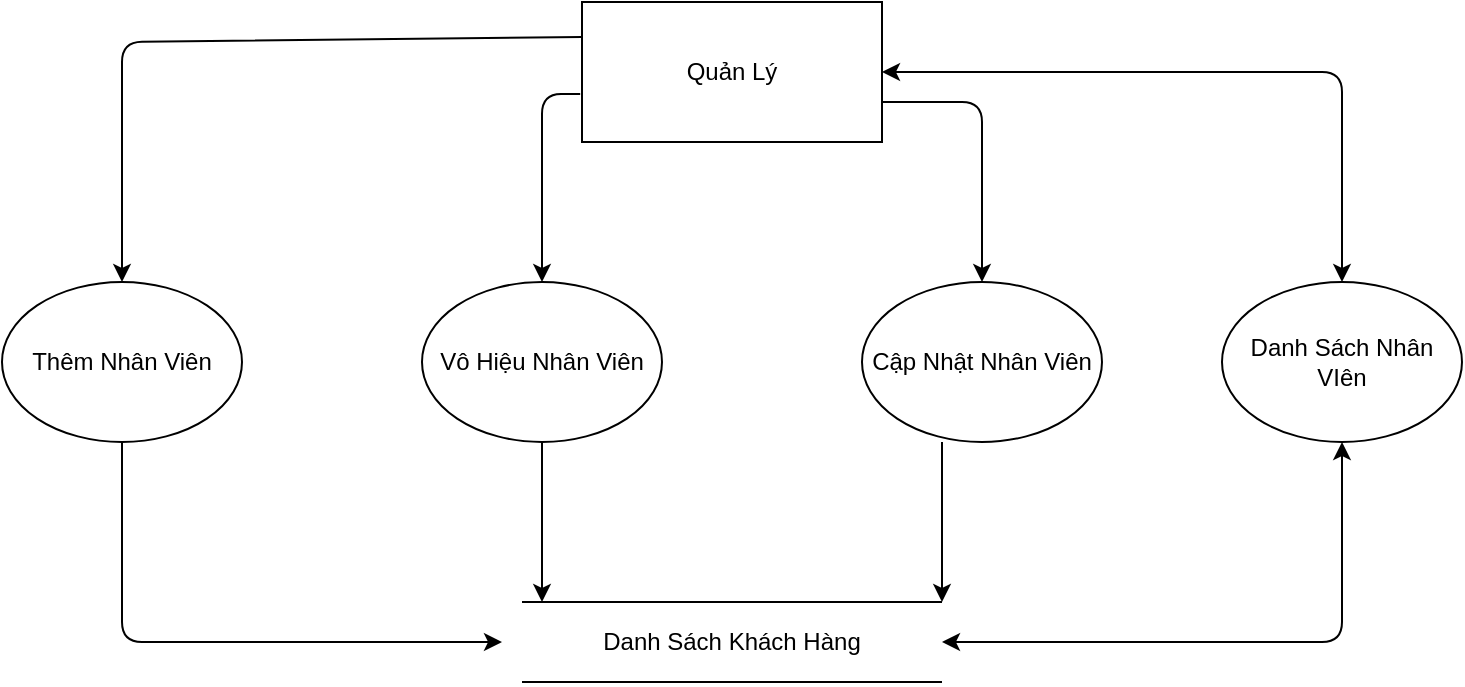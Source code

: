 <mxfile version="13.9.7" type="device"><diagram id="1jHpxjmyNy9Hb_5Lm6Ym" name="Page-1"><mxGraphModel dx="868" dy="405" grid="1" gridSize="10" guides="1" tooltips="1" connect="1" arrows="1" fold="1" page="1" pageScale="1" pageWidth="827" pageHeight="1169" math="0" shadow="0"><root><mxCell id="0"/><mxCell id="1" parent="0"/><mxCell id="mXNDSDdeblQdyTRIlrRe-1" value="Quản Lý" style="rounded=0;whiteSpace=wrap;html=1;" parent="1" vertex="1"><mxGeometry x="370" y="40" width="150" height="70" as="geometry"/></mxCell><mxCell id="mXNDSDdeblQdyTRIlrRe-2" value="Thêm Nhân Viên" style="ellipse;whiteSpace=wrap;html=1;" parent="1" vertex="1"><mxGeometry x="80" y="180" width="120" height="80" as="geometry"/></mxCell><mxCell id="mXNDSDdeblQdyTRIlrRe-3" value="Vô Hiệu Nhân Viên" style="ellipse;whiteSpace=wrap;html=1;" parent="1" vertex="1"><mxGeometry x="290" y="180" width="120" height="80" as="geometry"/></mxCell><mxCell id="mXNDSDdeblQdyTRIlrRe-4" value="Cập Nhật Nhân Viên" style="ellipse;whiteSpace=wrap;html=1;" parent="1" vertex="1"><mxGeometry x="510" y="180" width="120" height="80" as="geometry"/></mxCell><mxCell id="mXNDSDdeblQdyTRIlrRe-5" value="Danh Sách Nhân VIên" style="ellipse;whiteSpace=wrap;html=1;" parent="1" vertex="1"><mxGeometry x="690" y="180" width="120" height="80" as="geometry"/></mxCell><mxCell id="mXNDSDdeblQdyTRIlrRe-6" value="" style="endArrow=classic;html=1;entryX=0.5;entryY=0;entryDx=0;entryDy=0;exitX=0;exitY=0.25;exitDx=0;exitDy=0;" parent="1" source="mXNDSDdeblQdyTRIlrRe-1" target="mXNDSDdeblQdyTRIlrRe-2" edge="1"><mxGeometry width="50" height="50" relative="1" as="geometry"><mxPoint x="160" y="160" as="sourcePoint"/><mxPoint x="210" y="110" as="targetPoint"/><Array as="points"><mxPoint x="140" y="60"/></Array></mxGeometry></mxCell><mxCell id="mXNDSDdeblQdyTRIlrRe-8" value="" style="endArrow=none;html=1;" parent="1" edge="1"><mxGeometry width="50" height="50" relative="1" as="geometry"><mxPoint x="340" y="380" as="sourcePoint"/><mxPoint x="550" y="380" as="targetPoint"/></mxGeometry></mxCell><mxCell id="mXNDSDdeblQdyTRIlrRe-9" value="" style="endArrow=none;html=1;" parent="1" edge="1"><mxGeometry width="50" height="50" relative="1" as="geometry"><mxPoint x="340" y="340" as="sourcePoint"/><mxPoint x="550" y="340" as="targetPoint"/></mxGeometry></mxCell><mxCell id="mXNDSDdeblQdyTRIlrRe-10" value="Danh Sách Khách Hàng " style="text;html=1;strokeColor=none;fillColor=none;align=center;verticalAlign=middle;whiteSpace=wrap;rounded=0;" parent="1" vertex="1"><mxGeometry x="360" y="350" width="170" height="20" as="geometry"/></mxCell><mxCell id="mXNDSDdeblQdyTRIlrRe-11" value="" style="endArrow=classic;html=1;exitX=0.5;exitY=1;exitDx=0;exitDy=0;" parent="1" source="mXNDSDdeblQdyTRIlrRe-2" edge="1"><mxGeometry width="50" height="50" relative="1" as="geometry"><mxPoint x="160" y="360" as="sourcePoint"/><mxPoint x="330" y="360" as="targetPoint"/><Array as="points"><mxPoint x="140" y="360"/></Array></mxGeometry></mxCell><mxCell id="mXNDSDdeblQdyTRIlrRe-12" value="" style="endArrow=classic;html=1;exitX=-0.006;exitY=0.657;exitDx=0;exitDy=0;exitPerimeter=0;" parent="1" source="mXNDSDdeblQdyTRIlrRe-1" target="mXNDSDdeblQdyTRIlrRe-3" edge="1"><mxGeometry width="50" height="50" relative="1" as="geometry"><mxPoint x="290" y="160" as="sourcePoint"/><mxPoint x="340" y="110" as="targetPoint"/><Array as="points"><mxPoint x="350" y="86"/></Array></mxGeometry></mxCell><mxCell id="mXNDSDdeblQdyTRIlrRe-13" value="" style="endArrow=classic;html=1;" parent="1" target="mXNDSDdeblQdyTRIlrRe-4" edge="1"><mxGeometry width="50" height="50" relative="1" as="geometry"><mxPoint x="520" y="90" as="sourcePoint"/><mxPoint x="510" y="160" as="targetPoint"/><Array as="points"><mxPoint x="570" y="90"/></Array></mxGeometry></mxCell><mxCell id="mXNDSDdeblQdyTRIlrRe-14" value="" style="endArrow=classic;startArrow=classic;html=1;exitX=1;exitY=0.5;exitDx=0;exitDy=0;entryX=0.5;entryY=0;entryDx=0;entryDy=0;" parent="1" source="mXNDSDdeblQdyTRIlrRe-1" target="mXNDSDdeblQdyTRIlrRe-5" edge="1"><mxGeometry width="50" height="50" relative="1" as="geometry"><mxPoint x="640" y="70" as="sourcePoint"/><mxPoint x="760" y="170" as="targetPoint"/><Array as="points"><mxPoint x="750" y="75"/></Array></mxGeometry></mxCell><mxCell id="mXNDSDdeblQdyTRIlrRe-15" value="" style="endArrow=classic;startArrow=classic;html=1;entryX=0.5;entryY=1;entryDx=0;entryDy=0;" parent="1" target="mXNDSDdeblQdyTRIlrRe-5" edge="1"><mxGeometry width="50" height="50" relative="1" as="geometry"><mxPoint x="550" y="360" as="sourcePoint"/><mxPoint x="680" y="280" as="targetPoint"/><Array as="points"><mxPoint x="750" y="360"/></Array></mxGeometry></mxCell><mxCell id="mXNDSDdeblQdyTRIlrRe-16" value="" style="endArrow=classic;html=1;exitX=0.5;exitY=1;exitDx=0;exitDy=0;" parent="1" source="mXNDSDdeblQdyTRIlrRe-3" edge="1"><mxGeometry width="50" height="50" relative="1" as="geometry"><mxPoint x="380" y="320" as="sourcePoint"/><mxPoint x="350" y="340" as="targetPoint"/></mxGeometry></mxCell><mxCell id="mXNDSDdeblQdyTRIlrRe-17" value="" style="endArrow=classic;html=1;" parent="1" edge="1"><mxGeometry width="50" height="50" relative="1" as="geometry"><mxPoint x="550" y="260" as="sourcePoint"/><mxPoint x="550" y="340" as="targetPoint"/></mxGeometry></mxCell><mxCell id="ng079Tsv4dADGoUWAipw-4" style="edgeStyle=orthogonalEdgeStyle;rounded=0;orthogonalLoop=1;jettySize=auto;html=1;exitX=0.5;exitY=1;exitDx=0;exitDy=0;" parent="1" edge="1"><mxGeometry relative="1" as="geometry"><mxPoint x="304.5" y="120" as="sourcePoint"/><mxPoint x="304.5" y="120" as="targetPoint"/></mxGeometry></mxCell></root></mxGraphModel></diagram></mxfile>